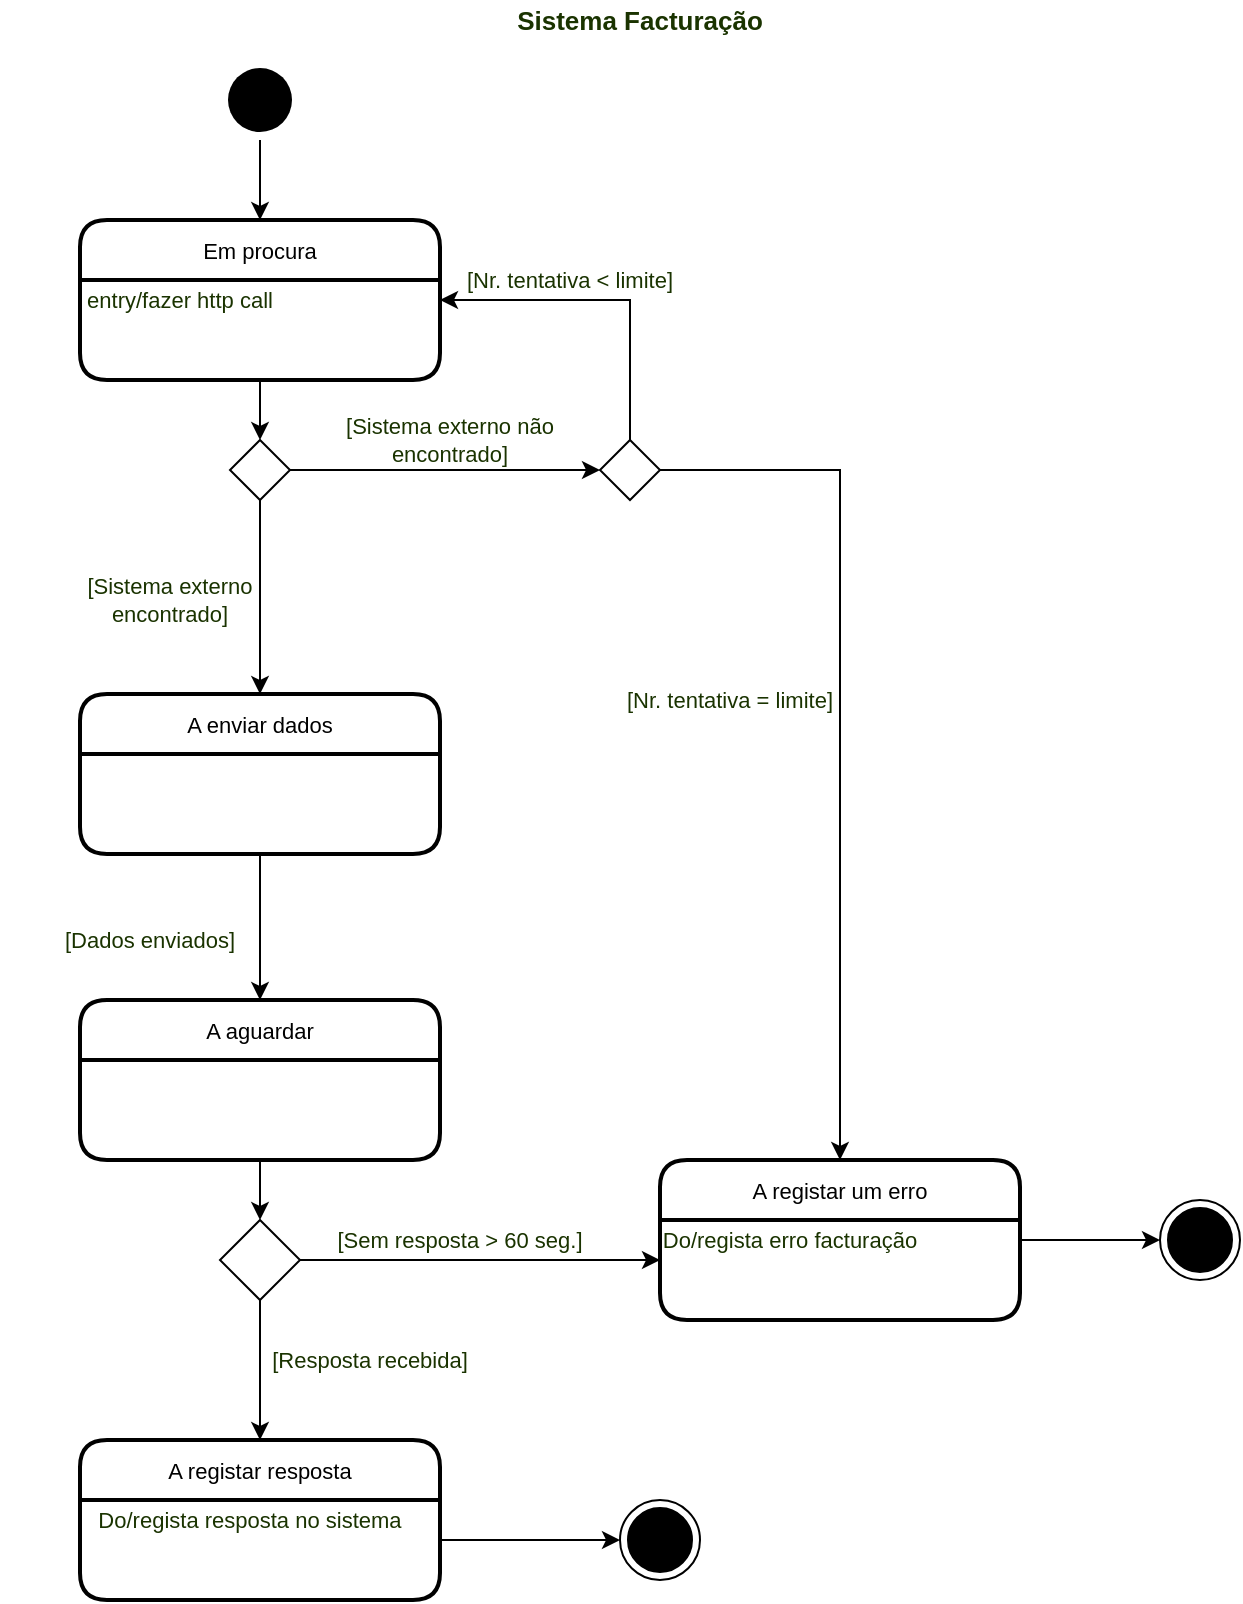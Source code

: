 <mxfile version="14.1.8" type="device"><diagram id="X8Z7cATiQJc-KWfL2Hs9" name="Page-1"><mxGraphModel dx="766" dy="480" grid="1" gridSize="10" guides="1" tooltips="1" connect="1" arrows="1" fold="1" page="1" pageScale="1" pageWidth="827" pageHeight="1169" math="0" shadow="0"><root><mxCell id="0"/><mxCell id="1" parent="0"/><mxCell id="w-hFUZg-80QMjLQUPcFn-72" value="&lt;b&gt;&lt;font style=&quot;font-size: 13px&quot;&gt;Sistema Facturação&lt;/font&gt;&lt;/b&gt;" style="text;html=1;strokeColor=none;fillColor=none;align=center;verticalAlign=middle;whiteSpace=wrap;rounded=0;labelBackgroundColor=#FFFFFF;fontColor=#1A3300;" parent="1" vertex="1"><mxGeometry x="1020" y="1080" width="180" height="20" as="geometry"/></mxCell><mxCell id="RpcAu6ccubOQYxAGfnr2-15" style="edgeStyle=orthogonalEdgeStyle;rounded=0;orthogonalLoop=1;jettySize=auto;html=1;endArrow=classic;endFill=1;fontColor=#1A3300;entryX=0.5;entryY=0;entryDx=0;entryDy=0;" parent="1" source="RpcAu6ccubOQYxAGfnr2-14" target="RpcAu6ccubOQYxAGfnr2-21" edge="1"><mxGeometry relative="1" as="geometry"><mxPoint x="920" y="1190" as="targetPoint"/></mxGeometry></mxCell><mxCell id="RpcAu6ccubOQYxAGfnr2-14" value="" style="ellipse;html=1;shape=endState;fillColor=#000000;fontColor=#1A3300;strokeColor=none;" parent="1" vertex="1"><mxGeometry x="900" y="1110" width="40" height="40" as="geometry"/></mxCell><mxCell id="RpcAu6ccubOQYxAGfnr2-23" style="edgeStyle=orthogonalEdgeStyle;rounded=0;orthogonalLoop=1;jettySize=auto;html=1;exitX=0.5;exitY=1;exitDx=0;exitDy=0;endArrow=classic;endFill=1;fontSize=11;fontColor=#1A3300;" parent="1" source="RpcAu6ccubOQYxAGfnr2-21" edge="1"><mxGeometry relative="1" as="geometry"><mxPoint x="920" y="1300" as="targetPoint"/></mxGeometry></mxCell><mxCell id="RpcAu6ccubOQYxAGfnr2-21" value="Em procura" style="swimlane;childLayout=stackLayout;horizontal=1;startSize=30;horizontalStack=0;rounded=1;fontSize=11;fontStyle=0;strokeWidth=2;resizeParent=0;resizeLast=1;shadow=0;dashed=0;align=center;" parent="1" vertex="1"><mxGeometry x="830" y="1190" width="180" height="80" as="geometry"/></mxCell><mxCell id="RpcAu6ccubOQYxAGfnr2-53" style="edgeStyle=orthogonalEdgeStyle;rounded=0;orthogonalLoop=1;jettySize=auto;html=1;entryX=0;entryY=0.5;entryDx=0;entryDy=0;endArrow=classic;endFill=1;fontSize=11;fontColor=#1A3300;" parent="1" source="RpcAu6ccubOQYxAGfnr2-25" target="RpcAu6ccubOQYxAGfnr2-52" edge="1"><mxGeometry relative="1" as="geometry"/></mxCell><mxCell id="6BQtxGMXJkUpFRvQK8Tl-2" style="edgeStyle=orthogonalEdgeStyle;rounded=0;orthogonalLoop=1;jettySize=auto;html=1;entryX=0.5;entryY=0;entryDx=0;entryDy=0;" parent="1" source="RpcAu6ccubOQYxAGfnr2-25" target="RpcAu6ccubOQYxAGfnr2-33" edge="1"><mxGeometry relative="1" as="geometry"/></mxCell><mxCell id="RpcAu6ccubOQYxAGfnr2-25" value="" style="rhombus;whiteSpace=wrap;html=1;fontSize=11;fontColor=#1A3300;" parent="1" vertex="1"><mxGeometry x="905" y="1300" width="30" height="30" as="geometry"/></mxCell><mxCell id="RpcAu6ccubOQYxAGfnr2-30" value="[Sistema externo não encontrado]" style="text;html=1;strokeColor=none;fillColor=none;align=center;verticalAlign=middle;whiteSpace=wrap;rounded=0;fontSize=11;fontColor=#1A3300;" parent="1" vertex="1"><mxGeometry x="940" y="1290" width="150" height="20" as="geometry"/></mxCell><mxCell id="RpcAu6ccubOQYxAGfnr2-31" value="entry/fazer http call" style="text;html=1;strokeColor=none;fillColor=none;align=center;verticalAlign=middle;whiteSpace=wrap;rounded=0;fontSize=11;fontColor=#1A3300;" parent="1" vertex="1"><mxGeometry x="820" y="1220" width="120" height="20" as="geometry"/></mxCell><mxCell id="6BQtxGMXJkUpFRvQK8Tl-3" style="edgeStyle=orthogonalEdgeStyle;rounded=0;orthogonalLoop=1;jettySize=auto;html=1;entryX=0.5;entryY=0;entryDx=0;entryDy=0;" parent="1" source="RpcAu6ccubOQYxAGfnr2-33" target="MOpBdJVJURzkmhL3oMmZ-5" edge="1"><mxGeometry relative="1" as="geometry"/></mxCell><mxCell id="RpcAu6ccubOQYxAGfnr2-33" value="A enviar dados" style="swimlane;childLayout=stackLayout;horizontal=1;startSize=30;horizontalStack=0;rounded=1;fontSize=11;fontStyle=0;strokeWidth=2;resizeParent=0;resizeLast=1;shadow=0;dashed=0;align=center;" parent="1" vertex="1"><mxGeometry x="830" y="1427" width="180" height="80" as="geometry"/></mxCell><mxCell id="RpcAu6ccubOQYxAGfnr2-39" value="A registar um erro" style="swimlane;childLayout=stackLayout;horizontal=1;startSize=30;horizontalStack=0;rounded=1;fontSize=11;fontStyle=0;strokeWidth=2;resizeParent=0;resizeLast=1;shadow=0;dashed=0;align=center;" parent="1" vertex="1"><mxGeometry x="1120" y="1660" width="180" height="80" as="geometry"/></mxCell><mxCell id="RpcAu6ccubOQYxAGfnr2-41" value="[Sem resposta &amp;gt; 60 seg.]" style="text;html=1;strokeColor=none;fillColor=none;align=center;verticalAlign=middle;whiteSpace=wrap;rounded=0;fontSize=11;fontColor=#1A3300;" parent="1" vertex="1"><mxGeometry x="950" y="1690" width="140" height="20" as="geometry"/></mxCell><mxCell id="RpcAu6ccubOQYxAGfnr2-42" value="Do/regista erro facturação" style="text;html=1;strokeColor=none;fillColor=none;align=center;verticalAlign=middle;whiteSpace=wrap;rounded=0;fontSize=11;fontColor=#1A3300;" parent="1" vertex="1"><mxGeometry x="1110" y="1690" width="150" height="20" as="geometry"/></mxCell><mxCell id="RpcAu6ccubOQYxAGfnr2-48" style="edgeStyle=orthogonalEdgeStyle;rounded=0;orthogonalLoop=1;jettySize=auto;html=1;endArrow=classic;endFill=1;fontSize=11;fontColor=#1A3300;" parent="1" source="RpcAu6ccubOQYxAGfnr2-46" edge="1"><mxGeometry relative="1" as="geometry"><mxPoint x="1120" y="1710" as="targetPoint"/><Array as="points"><mxPoint x="1120" y="1710"/></Array></mxGeometry></mxCell><mxCell id="RpcAu6ccubOQYxAGfnr2-50" style="edgeStyle=orthogonalEdgeStyle;rounded=0;orthogonalLoop=1;jettySize=auto;html=1;entryX=0.5;entryY=0;entryDx=0;entryDy=0;endArrow=classic;endFill=1;fontSize=11;fontColor=#1A3300;" parent="1" source="RpcAu6ccubOQYxAGfnr2-46" target="RpcAu6ccubOQYxAGfnr2-49" edge="1"><mxGeometry relative="1" as="geometry"/></mxCell><mxCell id="RpcAu6ccubOQYxAGfnr2-46" value="" style="rhombus;whiteSpace=wrap;html=1;fontSize=11;fontColor=#1A3300;" parent="1" vertex="1"><mxGeometry x="900" y="1690" width="40" height="40" as="geometry"/></mxCell><mxCell id="RpcAu6ccubOQYxAGfnr2-49" value="A registar resposta" style="swimlane;childLayout=stackLayout;horizontal=1;startSize=30;horizontalStack=0;rounded=1;fontSize=11;fontStyle=0;strokeWidth=2;resizeParent=0;resizeLast=1;shadow=0;dashed=0;align=center;" parent="1" vertex="1"><mxGeometry x="830" y="1800" width="180" height="80" as="geometry"/></mxCell><mxCell id="RpcAu6ccubOQYxAGfnr2-51" value="[Resposta recebida]" style="text;html=1;strokeColor=none;fillColor=none;align=center;verticalAlign=middle;whiteSpace=wrap;rounded=0;fontSize=11;fontColor=#1A3300;" parent="1" vertex="1"><mxGeometry x="905" y="1750" width="140" height="20" as="geometry"/></mxCell><mxCell id="RpcAu6ccubOQYxAGfnr2-54" style="edgeStyle=orthogonalEdgeStyle;rounded=0;orthogonalLoop=1;jettySize=auto;html=1;entryX=0.5;entryY=0;entryDx=0;entryDy=0;endArrow=classic;endFill=1;fontSize=11;fontColor=#1A3300;" parent="1" source="RpcAu6ccubOQYxAGfnr2-52" target="RpcAu6ccubOQYxAGfnr2-39" edge="1"><mxGeometry relative="1" as="geometry"><Array as="points"><mxPoint x="1210" y="1315"/></Array></mxGeometry></mxCell><mxCell id="RpcAu6ccubOQYxAGfnr2-56" style="edgeStyle=orthogonalEdgeStyle;rounded=0;orthogonalLoop=1;jettySize=auto;html=1;entryX=1;entryY=0.5;entryDx=0;entryDy=0;endArrow=classic;endFill=1;fontSize=11;fontColor=#1A3300;" parent="1" source="RpcAu6ccubOQYxAGfnr2-52" target="RpcAu6ccubOQYxAGfnr2-21" edge="1"><mxGeometry relative="1" as="geometry"><Array as="points"><mxPoint x="1105" y="1230"/></Array></mxGeometry></mxCell><mxCell id="RpcAu6ccubOQYxAGfnr2-52" value="" style="rhombus;whiteSpace=wrap;html=1;fontSize=11;fontColor=#1A3300;" parent="1" vertex="1"><mxGeometry x="1090" y="1300" width="30" height="30" as="geometry"/></mxCell><mxCell id="RpcAu6ccubOQYxAGfnr2-55" value="[Nr. tentativa = limite]" style="text;html=1;strokeColor=none;fillColor=none;align=center;verticalAlign=middle;whiteSpace=wrap;rounded=0;fontSize=11;fontColor=#1A3300;" parent="1" vertex="1"><mxGeometry x="1080" y="1420" width="150" height="20" as="geometry"/></mxCell><mxCell id="RpcAu6ccubOQYxAGfnr2-57" value="[Nr. tentativa &amp;lt; limite]" style="text;html=1;strokeColor=none;fillColor=none;align=center;verticalAlign=middle;whiteSpace=wrap;rounded=0;fontSize=11;fontColor=#1A3300;" parent="1" vertex="1"><mxGeometry x="1000" y="1210" width="150" height="20" as="geometry"/></mxCell><mxCell id="RpcAu6ccubOQYxAGfnr2-60" style="edgeStyle=orthogonalEdgeStyle;rounded=0;orthogonalLoop=1;jettySize=auto;html=1;entryX=0;entryY=0.5;entryDx=0;entryDy=0;endArrow=classic;endFill=1;fontSize=11;fontColor=#1A3300;" parent="1" target="RpcAu6ccubOQYxAGfnr2-59" edge="1"><mxGeometry relative="1" as="geometry"><mxPoint x="1010" y="1850" as="sourcePoint"/><Array as="points"><mxPoint x="1040" y="1850"/><mxPoint x="1040" y="1850"/></Array></mxGeometry></mxCell><mxCell id="RpcAu6ccubOQYxAGfnr2-58" value="Do/regista resposta no sistema" style="text;html=1;strokeColor=none;fillColor=none;align=center;verticalAlign=middle;whiteSpace=wrap;rounded=0;fontSize=11;fontColor=#1A3300;" parent="1" vertex="1"><mxGeometry x="830" y="1830" width="170" height="20" as="geometry"/></mxCell><mxCell id="RpcAu6ccubOQYxAGfnr2-59" value="" style="ellipse;html=1;shape=endState;fillColor=#000000;fontColor=#1A3300;" parent="1" vertex="1"><mxGeometry x="1100" y="1830" width="40" height="40" as="geometry"/></mxCell><mxCell id="RpcAu6ccubOQYxAGfnr2-61" style="edgeStyle=orthogonalEdgeStyle;rounded=0;orthogonalLoop=1;jettySize=auto;html=1;entryX=0;entryY=0.5;entryDx=0;entryDy=0;endArrow=classic;endFill=1;fontSize=11;fontColor=#1A3300;" parent="1" target="RpcAu6ccubOQYxAGfnr2-62" edge="1"><mxGeometry relative="1" as="geometry"><mxPoint x="1300" y="1700" as="sourcePoint"/><Array as="points"><mxPoint x="1330" y="1700"/><mxPoint x="1330" y="1700"/></Array></mxGeometry></mxCell><mxCell id="RpcAu6ccubOQYxAGfnr2-62" value="" style="ellipse;html=1;shape=endState;fillColor=#000000;fontColor=#1A3300;" parent="1" vertex="1"><mxGeometry x="1370" y="1680" width="40" height="40" as="geometry"/></mxCell><mxCell id="RpcAu6ccubOQYxAGfnr2-24" value="[Sistema externo encontrado]" style="text;html=1;strokeColor=none;fillColor=none;align=center;verticalAlign=middle;whiteSpace=wrap;rounded=0;fontSize=11;fontColor=#1A3300;" parent="1" vertex="1"><mxGeometry x="820" y="1370" width="110" height="20" as="geometry"/></mxCell><mxCell id="MOpBdJVJURzkmhL3oMmZ-7" style="edgeStyle=orthogonalEdgeStyle;rounded=0;orthogonalLoop=1;jettySize=auto;html=1;exitX=0.5;exitY=1;exitDx=0;exitDy=0;entryX=0.5;entryY=0;entryDx=0;entryDy=0;" parent="1" target="RpcAu6ccubOQYxAGfnr2-46" edge="1"><mxGeometry relative="1" as="geometry"><mxPoint x="920" y="1660.0" as="sourcePoint"/></mxGeometry></mxCell><mxCell id="MOpBdJVJURzkmhL3oMmZ-5" value="A aguardar" style="swimlane;childLayout=stackLayout;horizontal=1;startSize=30;horizontalStack=0;rounded=1;fontSize=11;fontStyle=0;strokeWidth=2;resizeParent=0;resizeLast=1;shadow=0;dashed=0;align=center;" parent="1" vertex="1"><mxGeometry x="830" y="1580" width="180" height="80" as="geometry"/></mxCell><mxCell id="MOpBdJVJURzkmhL3oMmZ-8" value="[Dados enviados]" style="text;html=1;strokeColor=none;fillColor=none;align=center;verticalAlign=middle;whiteSpace=wrap;rounded=0;fontSize=11;fontColor=#1A3300;" parent="1" vertex="1"><mxGeometry x="790" y="1540" width="150" height="20" as="geometry"/></mxCell><mxCell id="6BQtxGMXJkUpFRvQK8Tl-4" style="edgeStyle=orthogonalEdgeStyle;rounded=0;orthogonalLoop=1;jettySize=auto;html=1;exitX=0.5;exitY=1;exitDx=0;exitDy=0;" parent="1" source="MOpBdJVJURzkmhL3oMmZ-8" target="MOpBdJVJURzkmhL3oMmZ-8" edge="1"><mxGeometry relative="1" as="geometry"/></mxCell></root></mxGraphModel></diagram></mxfile>